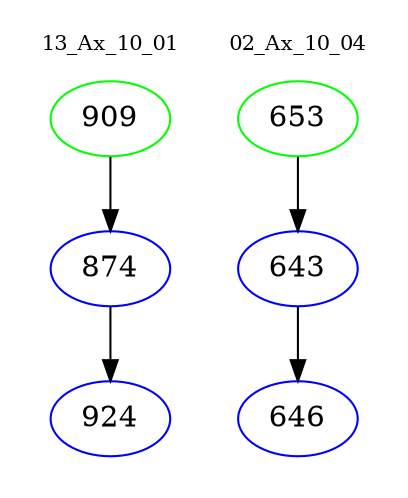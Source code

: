 digraph{
subgraph cluster_0 {
color = white
label = "13_Ax_10_01";
fontsize=10;
T0_909 [label="909", color="green"]
T0_909 -> T0_874 [color="black"]
T0_874 [label="874", color="blue"]
T0_874 -> T0_924 [color="black"]
T0_924 [label="924", color="blue"]
}
subgraph cluster_1 {
color = white
label = "02_Ax_10_04";
fontsize=10;
T1_653 [label="653", color="green"]
T1_653 -> T1_643 [color="black"]
T1_643 [label="643", color="blue"]
T1_643 -> T1_646 [color="black"]
T1_646 [label="646", color="blue"]
}
}
